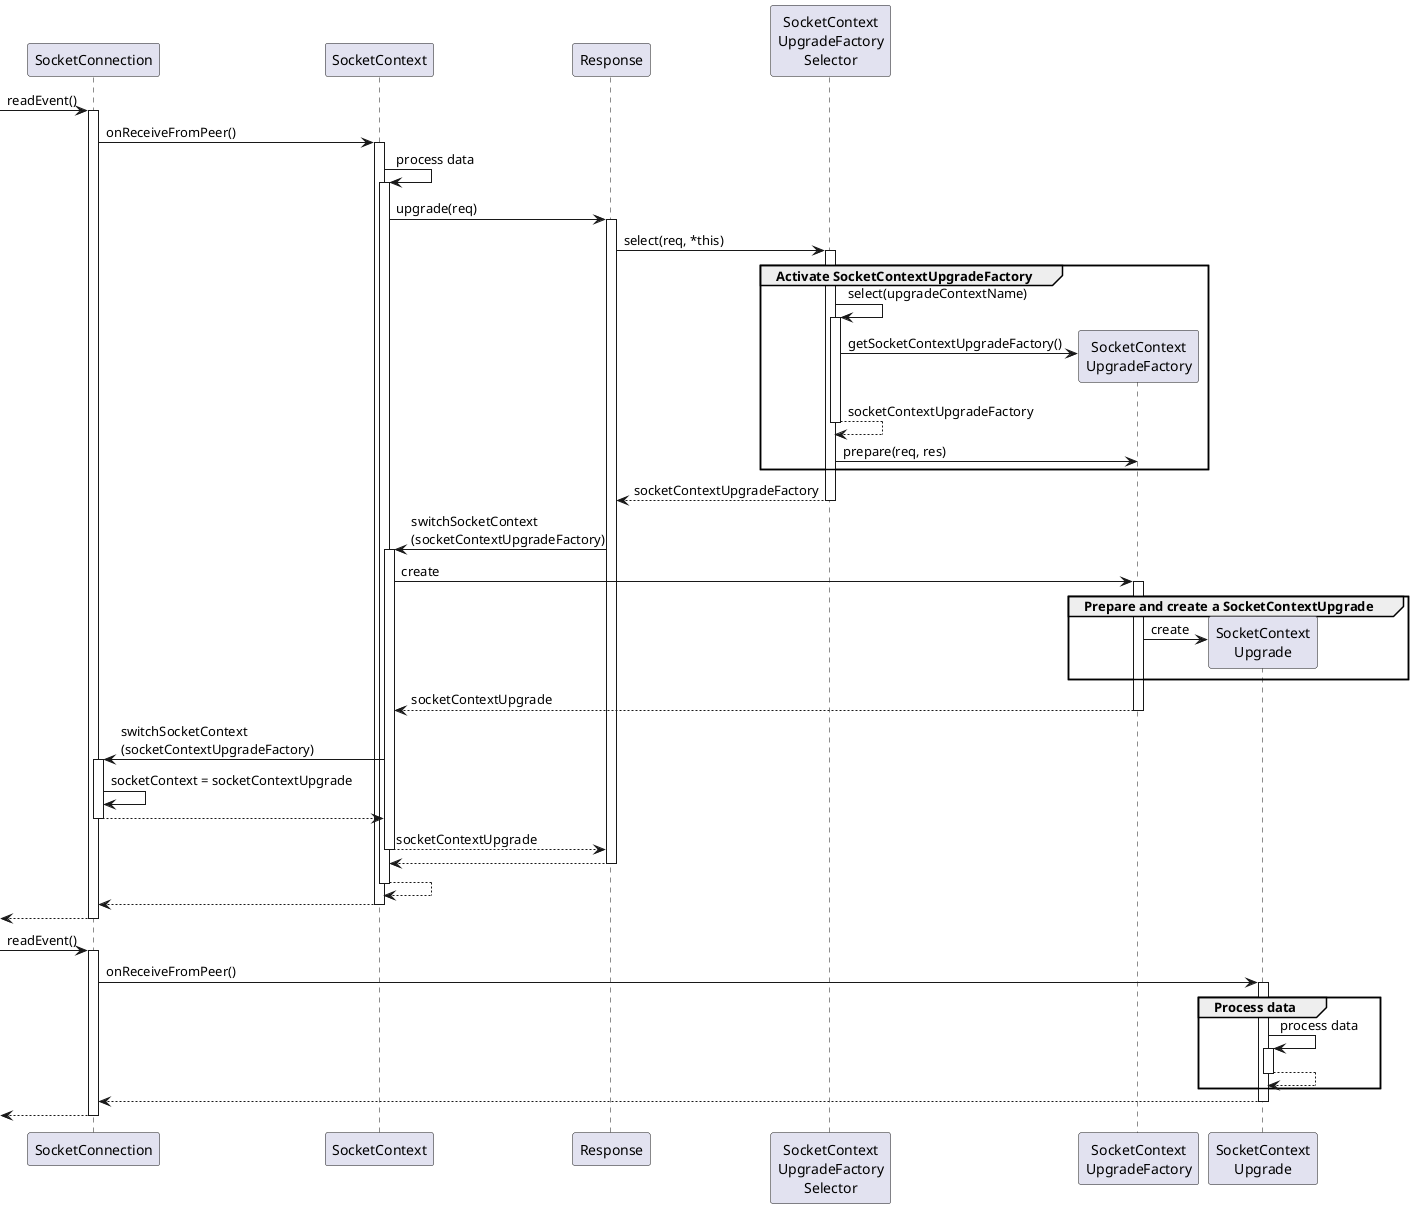 @startuml
skinparam handwritten false
participant "SocketConnection" as scn
participant "SocketContext" as sc
participant "Response" as res
participant "SocketContext\nUpgradeFactory\nSelector" as scufs

-> scn ++ : readEvent()
  scn -> sc ++ : onReceiveFromPeer()
    sc -> sc ++ : process data
      sc -> res ++ : upgrade(req)
        res -> scufs ++ : select(req, *this)
          group Activate SocketContextUpgradeFactory
            scufs -> scufs ++ : select(upgradeContextName)
              scufs -> "SocketContext\nUpgradeFactory" as scuf ** : getSocketContextUpgradeFactory()
            return socketContextUpgradeFactory
            scufs -> scuf : prepare(req, res)
          end
        return socketContextUpgradeFactory
        res -> sc ++ : switchSocketContext\n(socketContextUpgradeFactory)
          sc -> scuf ++ : create
            group Prepare and create a SocketContextUpgrade
              scuf -> "SocketContext\nUpgrade" as scu ** : create
            end
          return socketContextUpgrade
          sc -> scn ++ : switchSocketContext\n(socketContextUpgradeFactory)
            scn -> scn : socketContext = socketContextUpgrade
          return
        return socketContextUpgrade
      return
    return
  return
return
-> scn ++ : readEvent()
  scn -> scu ++ : onReceiveFromPeer()
    group Process data
      scu -> scu ++ : process data
      return
    end
  return
return
@enduml
